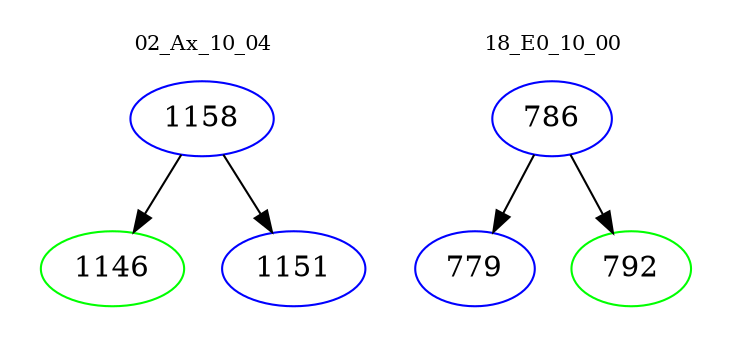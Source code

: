 digraph{
subgraph cluster_0 {
color = white
label = "02_Ax_10_04";
fontsize=10;
T0_1158 [label="1158", color="blue"]
T0_1158 -> T0_1146 [color="black"]
T0_1146 [label="1146", color="green"]
T0_1158 -> T0_1151 [color="black"]
T0_1151 [label="1151", color="blue"]
}
subgraph cluster_1 {
color = white
label = "18_E0_10_00";
fontsize=10;
T1_786 [label="786", color="blue"]
T1_786 -> T1_779 [color="black"]
T1_779 [label="779", color="blue"]
T1_786 -> T1_792 [color="black"]
T1_792 [label="792", color="green"]
}
}
